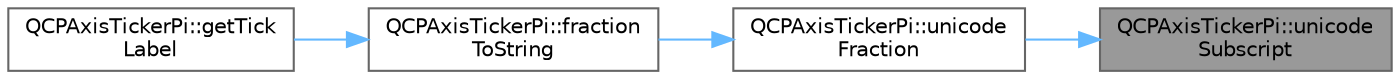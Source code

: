 digraph "QCPAxisTickerPi::unicodeSubscript"
{
 // LATEX_PDF_SIZE
  bgcolor="transparent";
  edge [fontname=Helvetica,fontsize=10,labelfontname=Helvetica,labelfontsize=10];
  node [fontname=Helvetica,fontsize=10,shape=box,height=0.2,width=0.4];
  rankdir="RL";
  Node1 [label="QCPAxisTickerPi::unicode\lSubscript",height=0.2,width=0.4,color="gray40", fillcolor="grey60", style="filled", fontcolor="black",tooltip=" "];
  Node1 -> Node2 [dir="back",color="steelblue1",style="solid"];
  Node2 [label="QCPAxisTickerPi::unicode\lFraction",height=0.2,width=0.4,color="grey40", fillcolor="white", style="filled",URL="$class_q_c_p_axis_ticker_pi.html#ade6f7e49238e986e9aed74178a78d8d3",tooltip=" "];
  Node2 -> Node3 [dir="back",color="steelblue1",style="solid"];
  Node3 [label="QCPAxisTickerPi::fraction\lToString",height=0.2,width=0.4,color="grey40", fillcolor="white", style="filled",URL="$class_q_c_p_axis_ticker_pi.html#afb59d434358173eb5b58e41255bea904",tooltip=" "];
  Node3 -> Node4 [dir="back",color="steelblue1",style="solid"];
  Node4 [label="QCPAxisTickerPi::getTick\lLabel",height=0.2,width=0.4,color="grey40", fillcolor="white", style="filled",URL="$class_q_c_p_axis_ticker_pi.html#a9a087d931d4344b8a91d5cecceff7109",tooltip=" "];
}
